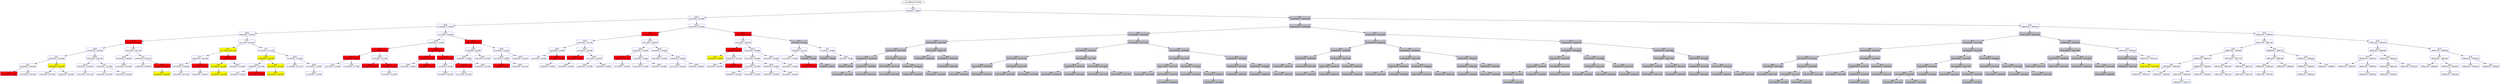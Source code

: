 /* Pid:    112 */
digraph processtree {
graph [rankdir = "TB"];
vad_fffffa803333df48 -> vad_fffffa803333d010
vad_fffffa803333d010 [label = "{ Vadl\n7ffe0000 - 7ffeffff }"shape = "record" color = "blue" style = "filled" fillcolor = "white"];
vad_fffffa803333d010 -> vad_fffffa80336a9cf0
vad_fffffa80336a9cf0 [label = "{ VadS\n02d30000 - 02daffff }"shape = "record" color = "blue" style = "filled" fillcolor = "white"];
vad_fffffa80336a9cf0 -> vad_fffffa80326664c0
vad_fffffa80326664c0 [label = "{ VadS\n013d0000 - 0144ffff }"shape = "record" color = "blue" style = "filled" fillcolor = "white"];
vad_fffffa80326664c0 -> vad_fffffa8032611f30
vad_fffffa8032611f30 [label = "{ VadS\n004c0000 - 005bffff }"shape = "record" color = "blue" style = "filled" fillcolor = "white"];
vad_fffffa8032611f30 -> vad_fffffa803333ca30
vad_fffffa803333ca30 [label = "{ VadS\n002e0000 - 003dffff }"shape = "record" color = "blue" style = "filled" fillcolor = "red"];
vad_fffffa803333ca30 -> vad_fffffa803317d5f0
vad_fffffa803317d5f0 [label = "{ VadS\n00190000 - 0020ffff }"shape = "record" color = "blue" style = "filled" fillcolor = "white"];
vad_fffffa803317d5f0 -> vad_fffffa803333d380
vad_fffffa803333d380 [label = "{ Vad \n00040000 - 00040fff }"shape = "record" color = "blue" style = "filled" fillcolor = "white"];
vad_fffffa803333d380 -> vad_fffffa8033339720
vad_fffffa8033339720 [label = "{ Vad \n00020000 - 00026fff }"shape = "record" color = "blue" style = "filled" fillcolor = "white"];
vad_fffffa8033339720 -> vad_fffffa803333e230
vad_fffffa803333e230 [label = "{ Vad \n00010000 - 0001ffff }"shape = "record" color = "blue" style = "filled" fillcolor = "red"];
vad_fffffa8033339720 -> vad_fffffa803333a0a0
vad_fffffa803333a0a0 [label = "{ Vad \n00030000 - 00033fff }"shape = "record" color = "blue" style = "filled" fillcolor = "white"];
vad_fffffa803333d380 -> vad_fffffa803333d8b0
vad_fffffa803333d8b0 [label = "{ Vad \n00060000 - 000c6fff }"shape = "record" color = "blue" style = "filled" fillcolor = "yellow"];
vad_fffffa803333d8b0 -> vad_fffffa8033318d90
vad_fffffa8033318d90 [label = "{ VadS\n00050000 - 00050fff }"shape = "record" color = "blue" style = "filled" fillcolor = "white"];
vad_fffffa803333d8b0 -> vad_fffffa8033338c60
vad_fffffa8033338c60 [label = "{ Vad \n000d0000 - 0018ffff }"shape = "record" color = "blue" style = "filled" fillcolor = "white"];
vad_fffffa803317d5f0 -> vad_fffffa8033339340
vad_fffffa8033339340 [label = "{ Vadm\n00230000 - 00230fff }"shape = "record" color = "blue" style = "filled" fillcolor = "white"];
vad_fffffa8033339340 -> vad_fffffa8033339480
vad_fffffa8033339480 [label = "{ Vadm\n00220000 - 00220fff }"shape = "record" color = "blue" style = "filled" fillcolor = "white"];
vad_fffffa8033339480 -> vad_fffffa8033339690
vad_fffffa8033339690 [label = "{ Vad \n00210000 - 00211fff }"shape = "record" color = "blue" style = "filled" fillcolor = "white"];
vad_fffffa8033339340 -> vad_fffffa80314dbe60
vad_fffffa80314dbe60 [label = "{ Vad \n00250000 - 00250fff }"shape = "record" color = "blue" style = "filled" fillcolor = "white"];
vad_fffffa80314dbe60 -> vad_fffffa80326b0950
vad_fffffa80326b0950 [label = "{ Vad \n00240000 - 00240fff }"shape = "record" color = "blue" style = "filled" fillcolor = "white"];
vad_fffffa80314dbe60 -> vad_fffffa80333dee30
vad_fffffa80333dee30 [label = "{ Vad \n002d0000 - 002d0fff }"shape = "record" color = "blue" style = "filled" fillcolor = "white"];
vad_fffffa803333ca30 -> vad_fffffa80333f7ec0
vad_fffffa80333f7ec0 [label = "{ Vad \n00470000 - 00471fff }"shape = "record" color = "blue" style = "filled" fillcolor = "white"];
vad_fffffa80333f7ec0 -> vad_fffffa803332d9c0
vad_fffffa803332d9c0 [label = "{ VadS\n003f0000 - 0046ffff }"shape = "record" color = "blue" style = "filled" fillcolor = "white"];
vad_fffffa803332d9c0 -> vad_fffffa8033488920
vad_fffffa8033488920 [label = "{ VadS\n003e0000 - 003e0fff }"shape = "record" color = "blue" style = "filled" fillcolor = "white"];
vad_fffffa80333f7ec0 -> vad_fffffa80334bea00
vad_fffffa80334bea00 [label = "{ Vad \n00490000 - 00491fff }"shape = "record" color = "blue" style = "filled" fillcolor = "white"];
vad_fffffa80334bea00 -> vad_fffffa8033508510
vad_fffffa8033508510 [label = "{ Vad \n00480000 - 00480fff }"shape = "record" color = "blue" style = "filled" fillcolor = "white"];
vad_fffffa80334bea00 -> vad_fffffa80332e4ee0
vad_fffffa80332e4ee0 [label = "{ VadS\n004b0000 - 004bffff }"shape = "record" color = "blue" style = "filled" fillcolor = "red"];
vad_fffffa80332e4ee0 -> vad_fffffa8033507ec0
vad_fffffa8033507ec0 [label = "{ Vad \n004a0000 - 004a6fff }"shape = "record" color = "blue" style = "filled" fillcolor = "yellow"];
vad_fffffa8032611f30 -> vad_fffffa80334e97d0
vad_fffffa80334e97d0 [label = "{ Vad \n00ce0000 - 00ce0fff }"shape = "record" color = "blue" style = "filled" fillcolor = "white"];
vad_fffffa80334e97d0 -> vad_fffffa80334fa1d0
vad_fffffa80334fa1d0 [label = "{ Vad \n00c70000 - 00c73fff }"shape = "record" color = "blue" style = "filled" fillcolor = "yellow"];
vad_fffffa80334fa1d0 -> vad_fffffa8033339600
vad_fffffa8033339600 [label = "{ Vad \n008e0000 - 00bdbfff }"shape = "record" color = "blue" style = "filled" fillcolor = "white"];
vad_fffffa8033339600 -> vad_fffffa8033338cf0
vad_fffffa8033338cf0 [label = "{ Vadm\n00750000 - 008d0fff }"shape = "record" color = "blue" style = "filled" fillcolor = "white"];
vad_fffffa8033338cf0 -> vad_fffffa80333382b0
vad_fffffa80333382b0 [label = "{ Vad \n005c0000 - 00747fff }"shape = "record" color = "blue" style = "filled" fillcolor = "white"];
vad_fffffa8033339600 -> vad_fffffa803381b800
vad_fffffa803381b800 [label = "{ VadS\n00c00000 - 00c0ffff }"shape = "record" color = "blue" style = "filled" fillcolor = "red"];
vad_fffffa803381b800 -> vad_fffffa803350cca0
vad_fffffa803350cca0 [label = "{ VadS\n00be0000 - 00beffff }"shape = "record" color = "blue" style = "filled" fillcolor = "white"];
vad_fffffa80334fa1d0 -> vad_fffffa80326ba5b0
vad_fffffa80326ba5b0 [label = "{ VadS\n00cc0000 - 00ccffff }"shape = "record" color = "blue" style = "filled" fillcolor = "red"];
vad_fffffa80326ba5b0 -> vad_fffffa80335046f0
vad_fffffa80335046f0 [label = "{ Vad \n00c80000 - 00caffff }"shape = "record" color = "blue" style = "filled" fillcolor = "yellow"];
vad_fffffa80335046f0 -> vad_fffffa803350f5f0
vad_fffffa803350f5f0 [label = "{ Vad \n00cb0000 - 00cb3fff }"shape = "record" color = "blue" style = "filled" fillcolor = "yellow"];
vad_fffffa80326ba5b0 -> vad_fffffa8033694a00
vad_fffffa8033694a00 [label = "{ VadS\n00cd0000 - 00cd0fff }"shape = "record" color = "blue" style = "filled" fillcolor = "white"];
vad_fffffa80334e97d0 -> vad_fffffa80339fac00
vad_fffffa80339fac00 [label = "{ Vad \n011b0000 - 011b0fff }"shape = "record" color = "blue" style = "filled" fillcolor = "white"];
vad_fffffa80339fac00 -> vad_fffffa8033508c10
vad_fffffa8033508c10 [label = "{ Vad \n00dd0000 - 00e35fff }"shape = "record" color = "blue" style = "filled" fillcolor = "yellow"];
vad_fffffa8033508c10 -> vad_fffffa80324a89d0
vad_fffffa80324a89d0 [label = "{ VadS\n00d00000 - 00d33fff }"shape = "record" color = "blue" style = "filled" fillcolor = "white"];
vad_fffffa80324a89d0 -> vad_fffffa803253e550
vad_fffffa803253e550 [label = "{ Vad \n00cf0000 - 00cf0fff }"shape = "record" color = "blue" style = "filled" fillcolor = "white"];
vad_fffffa80324a89d0 -> vad_fffffa8031103a20
vad_fffffa8031103a20 [label = "{ VadS\n00d40000 - 00dbffff }"shape = "record" color = "blue" style = "filled" fillcolor = "red"];
vad_fffffa8033508c10 -> vad_fffffa80333561c0
vad_fffffa80333561c0 [label = "{ Vad \n00ee0000 - 011aefff }"shape = "record" color = "blue" style = "filled" fillcolor = "yellow"];
vad_fffffa80333561c0 -> vad_fffffa803347cba0
vad_fffffa803347cba0 [label = "{ Vad \n00e40000 - 00e5bfff }"shape = "record" color = "blue" style = "filled" fillcolor = "yellow"];
vad_fffffa80339fac00 -> vad_fffffa803349b1e0
vad_fffffa803349b1e0 [label = "{ VadS\n011f0000 - 0126ffff }"shape = "record" color = "blue" style = "filled" fillcolor = "white"];
vad_fffffa803349b1e0 -> vad_fffffa80323c5400
vad_fffffa80323c5400 [label = "{ VadS\n011d0000 - 011d7fff }"shape = "record" color = "blue" style = "filled" fillcolor = "white"];
vad_fffffa803349b1e0 -> vad_fffffa80334a2cb0
vad_fffffa80334a2cb0 [label = "{ VadS\n01310000 - 0138ffff }"shape = "record" color = "blue" style = "filled" fillcolor = "white"];
vad_fffffa80334a2cb0 -> vad_fffffa8031630c40
vad_fffffa8031630c40 [label = "{ VadS\n01290000 - 0130ffff }"shape = "record" color = "blue" style = "filled" fillcolor = "white"];
vad_fffffa80326664c0 -> vad_fffffa80332c7340
vad_fffffa80332c7340 [label = "{ VadS\n02310000 - 0238ffff }"shape = "record" color = "blue" style = "filled" fillcolor = "white"];
vad_fffffa80332c7340 -> vad_fffffa80334815e0
vad_fffffa80334815e0 [label = "{ VadS\n01a60000 - 01adffff }"shape = "record" color = "blue" style = "filled" fillcolor = "white"];
vad_fffffa80334815e0 -> vad_fffffa80333b3860
vad_fffffa80333b3860 [label = "{ VadS\n01790000 - 0180ffff }"shape = "record" color = "blue" style = "filled" fillcolor = "red"];
vad_fffffa80333b3860 -> vad_fffffa803338cb50
vad_fffffa803338cb50 [label = "{ VadS\n015b0000 - 0162ffff }"shape = "record" color = "blue" style = "filled" fillcolor = "red"];
vad_fffffa803338cb50 -> vad_fffffa8032678640
vad_fffffa8032678640 [label = "{ VadS\n01470000 - 014effff }"shape = "record" color = "blue" style = "filled" fillcolor = "white"];
vad_fffffa803338cb50 -> vad_fffffa80314422b0
vad_fffffa80314422b0 [label = "{ VadS\n01700000 - 0177ffff }"shape = "record" color = "blue" style = "filled" fillcolor = "white"];
vad_fffffa80333b3860 -> vad_fffffa80333af550
vad_fffffa80333af550 [label = "{ VadS\n018b0000 - 0192ffff }"shape = "record" color = "blue" style = "filled" fillcolor = "white"];
vad_fffffa80333af550 -> vad_fffffa80333b9c90
vad_fffffa80333b9c90 [label = "{ VadS\n01820000 - 0189ffff }"shape = "record" color = "blue" style = "filled" fillcolor = "red"];
vad_fffffa80333af550 -> vad_fffffa803368ebb0
vad_fffffa803368ebb0 [label = "{ VadS\n01960000 - 019dffff }"shape = "record" color = "blue" style = "filled" fillcolor = "red"];
vad_fffffa803368ebb0 -> vad_fffffa80311c3950
vad_fffffa80311c3950 [label = "{ VadS\n019e0000 - 01a5ffff }"shape = "record" color = "blue" style = "filled" fillcolor = "white"];
vad_fffffa80334815e0 -> vad_fffffa80334ab180
vad_fffffa80334ab180 [label = "{ VadS\n01d80000 - 01dfffff }"shape = "record" color = "blue" style = "filled" fillcolor = "red"];
vad_fffffa80334ab180 -> vad_fffffa80334881d0
vad_fffffa80334881d0 [label = "{ VadS\n01c10000 - 01c8ffff }"shape = "record" color = "blue" style = "filled" fillcolor = "red"];
vad_fffffa80334881d0 -> vad_fffffa80334aa180
vad_fffffa80334aa180 [label = "{ VadS\n01b30000 - 01baffff }"shape = "record" color = "blue" style = "filled" fillcolor = "white"];
vad_fffffa80334881d0 -> vad_fffffa8033668210
vad_fffffa8033668210 [label = "{ VadS\n01d00000 - 01d7ffff }"shape = "record" color = "blue" style = "filled" fillcolor = "red"];
vad_fffffa80334ab180 -> vad_fffffa80335931c0
vad_fffffa80335931c0 [label = "{ VadS\n020e0000 - 0215ffff }"shape = "record" color = "blue" style = "filled" fillcolor = "red"];
vad_fffffa80335931c0 -> vad_fffffa8033513740
vad_fffffa8033513740 [label = "{ VadS\n01ed0000 - 01fcffff }"shape = "record" color = "blue" style = "filled" fillcolor = "white"];
vad_fffffa8033513740 -> vad_fffffa80335a48b0
vad_fffffa80335a48b0 [label = "{ VadS\n01fd0000 - 020cffff }"shape = "record" color = "blue" style = "filled" fillcolor = "white"];
vad_fffffa80335931c0 -> vad_fffffa80335336a0
vad_fffffa80335336a0 [label = "{ VadS\n02220000 - 0229ffff }"shape = "record" color = "blue" style = "filled" fillcolor = "red"];
vad_fffffa80335336a0 -> vad_fffffa803161aec0
vad_fffffa803161aec0 [label = "{ VadS\n02170000 - 021effff }"shape = "record" color = "blue" style = "filled" fillcolor = "white"];
vad_fffffa80332c7340 -> vad_fffffa803368d360
vad_fffffa803368d360 [label = "{ VadS\n02800000 - 0287ffff }"shape = "record" color = "blue" style = "filled" fillcolor = "red"];
vad_fffffa803368d360 -> vad_fffffa8033687de0
vad_fffffa8033687de0 [label = "{ VadS\n02580000 - 025fffff }"shape = "record" color = "blue" style = "filled" fillcolor = "white"];
vad_fffffa8033687de0 -> vad_fffffa803258b6b0
vad_fffffa803258b6b0 [label = "{ VadS\n024f0000 - 0256ffff }"shape = "record" color = "blue" style = "filled" fillcolor = "white"];
vad_fffffa803258b6b0 -> vad_fffffa80335b0160
vad_fffffa80335b0160 [label = "{ VadS\n02400000 - 0247ffff }"shape = "record" color = "blue" style = "filled" fillcolor = "white"];
vad_fffffa8033687de0 -> vad_fffffa8033684460
vad_fffffa8033684460 [label = "{ VadS\n026a0000 - 0279ffff }"shape = "record" color = "blue" style = "filled" fillcolor = "white"];
vad_fffffa803368d360 -> vad_fffffa80336337b0
vad_fffffa80336337b0 [label = "{ VadS\n02a40000 - 02abffff }"shape = "record" color = "blue" style = "filled" fillcolor = "white"];
vad_fffffa80336337b0 -> vad_fffffa80336282a0
vad_fffffa80336282a0 [label = "{ VadS\n02910000 - 0298ffff }"shape = "record" color = "blue" style = "filled" fillcolor = "white"];
vad_fffffa80336282a0 -> vad_fffffa803368ab80
vad_fffffa803368ab80 [label = "{ VadS\n028e0000 - 028effff }"shape = "record" color = "blue" style = "filled" fillcolor = "red"];
vad_fffffa80336282a0 -> vad_fffffa803363e250
vad_fffffa803363e250 [label = "{ VadS\n029a0000 - 02a1ffff }"shape = "record" color = "blue" style = "filled" fillcolor = "white"];
vad_fffffa80336337b0 -> vad_fffffa803376bbe0
vad_fffffa803376bbe0 [label = "{ VadS\n02ae0000 - 02b5ffff }"shape = "record" color = "blue" style = "filled" fillcolor = "white"];
vad_fffffa80336a9cf0 -> vad_fffffa8032ba3bd0
vad_fffffa8032ba3bd0 [label = "{ VadS\n05e60000 - 05edffff }"shape = "record" color = "blue" style = "filled" fillcolor = "white"];
vad_fffffa8032ba3bd0 -> vad_fffffa8032447170
vad_fffffa8032447170 [label = "{ VadS\n03730000 - 037affff }"shape = "record" color = "blue" style = "filled" fillcolor = "red"];
vad_fffffa8032447170 -> vad_fffffa80335101a0
vad_fffffa80335101a0 [label = "{ VadS\n030d0000 - 031cffff }"shape = "record" color = "blue" style = "filled" fillcolor = "white"];
vad_fffffa80335101a0 -> vad_fffffa8033558220
vad_fffffa8033558220 [label = "{ VadS\n02ee0000 - 02f5ffff }"shape = "record" color = "blue" style = "filled" fillcolor = "white"];
vad_fffffa8033558220 -> vad_fffffa80336ab520
vad_fffffa80336ab520 [label = "{ Vad \n02dc0000 - 02ebffff }"shape = "record" color = "blue" style = "filled" fillcolor = "white"];
vad_fffffa8033558220 -> vad_fffffa803368b790
vad_fffffa803368b790 [label = "{ VadS\n02f70000 - 02feffff }"shape = "record" color = "blue" style = "filled" fillcolor = "red"];
vad_fffffa803368b790 -> vad_fffffa8031341cf0
vad_fffffa8031341cf0 [label = "{ VadS\n02ff0000 - 0306ffff }"shape = "record" color = "blue" style = "filled" fillcolor = "white"];
vad_fffffa80335101a0 -> vad_fffffa80336a90d0
vad_fffffa80336a90d0 [label = "{ VadS\n03340000 - 033bffff }"shape = "record" color = "blue" style = "filled" fillcolor = "white"];
vad_fffffa80336a90d0 -> vad_fffffa803360f1c0
vad_fffffa803360f1c0 [label = "{ VadS\n031d0000 - 0324ffff }"shape = "record" color = "blue" style = "filled" fillcolor = "red"];
vad_fffffa803360f1c0 -> vad_fffffa80336acec0
vad_fffffa80336acec0 [label = "{ VadS\n03290000 - 0330ffff }"shape = "record" color = "blue" style = "filled" fillcolor = "white"];
vad_fffffa80336a90d0 -> vad_fffffa8033767920
vad_fffffa8033767920 [label = "{ VadS\n03510000 - 0360ffff }"shape = "record" color = "blue" style = "filled" fillcolor = "white"];
vad_fffffa8033767920 -> vad_fffffa80335d6f00
vad_fffffa80335d6f00 [label = "{ VadS\n03400000 - 0347ffff }"shape = "record" color = "blue" style = "filled" fillcolor = "white"];
vad_fffffa8033767920 -> vad_fffffa803356a2a0
vad_fffffa803356a2a0 [label = "{ VadS\n03680000 - 036fffff }"shape = "record" color = "blue" style = "filled" fillcolor = "white"];
vad_fffffa8032447170 -> vad_fffffa8032eff230
vad_fffffa8032eff230 [label = "{ VadS\n04070000 - 0486ffff }"shape = "record" color = "blue" style = "filled" fillcolor = "white"];
vad_fffffa8032eff230 -> vad_fffffa8032714260
vad_fffffa8032714260 [label = "{ VadS\n03930000 - 03b2ffff }"shape = "record" color = "blue" style = "filled" fillcolor = "white"];
vad_fffffa8032714260 -> vad_fffffa80336bebc0
vad_fffffa80336bebc0 [label = "{ VadS\n038b0000 - 0392ffff }"shape = "record" color = "blue" style = "filled" fillcolor = "red"];
vad_fffffa80336bebc0 -> vad_fffffa80334ad270
vad_fffffa80334ad270 [label = "{ VadS\n037b0000 - 0382ffff }"shape = "record" color = "blue" style = "filled" fillcolor = "white"];
vad_fffffa8032714260 -> vad_fffffa8033777ec0
vad_fffffa8033777ec0 [label = "{ VadS\n03f30000 - 03faffff }"shape = "record" color = "blue" style = "filled" fillcolor = "white"];
vad_fffffa8033777ec0 -> vad_fffffa8033687370
vad_fffffa8033687370 [label = "{ VadS\n03b30000 - 03f2ffff }"shape = "record" color = "blue" style = "filled" fillcolor = "white"];
vad_fffffa8033777ec0 -> vad_fffffa80333b1110
vad_fffffa80333b1110 [label = "{ VadS\n03fb0000 - 0402ffff }"shape = "record" color = "blue" style = "filled" fillcolor = "white"];
vad_fffffa8032eff230 -> vad_fffffa80332124a0
vad_fffffa80332124a0 [label = "{ VadS\n04ad0000 - 04b4ffff }"shape = "record" color = "blue" style = "filled" fillcolor = "white"];
vad_fffffa80332124a0 -> vad_fffffa803183f3c0
vad_fffffa803183f3c0 [label = "{ VadS\n049c0000 - 04a3ffff }"shape = "record" color = "blue" style = "filled" fillcolor = "white"];
vad_fffffa80332124a0 -> vad_fffffa80335d8d30
vad_fffffa80335d8d30 [label = "{ VadS\n04bf0000 - 04deffff }"shape = "record" color = "blue" style = "filled" fillcolor = "white"];
vad_fffffa80335d8d30 -> vad_fffffa80311a8520
vad_fffffa80311a8520 [label = "{ VadS\n04b70000 - 04beffff }"shape = "record" color = "blue" style = "filled" fillcolor = "white"];
vad_fffffa80335d8d30 -> vad_fffffa8033788ec0
vad_fffffa8033788ec0 [label = "{ VadS\n04df0000 - 05dbffff }"shape = "record" color = "blue" style = "filled" fillcolor = "white"];
vad_fffffa8032ba3bd0 -> vad_fffffa80335299d0
vad_fffffa80335299d0 [label = "{ VadS\n07250000 - 072cffff }"shape = "record" color = "blue" style = "filled" fillcolor = "red"];
vad_fffffa80335299d0 -> vad_fffffa80335410c0
vad_fffffa80335410c0 [label = "{ Vad \n061e0000 - 065d4fff }"shape = "record" color = "blue" style = "filled" fillcolor = "white"];
vad_fffffa80335410c0 -> vad_fffffa80337e9170
vad_fffffa80337e9170 [label = "{ VadS\n05fb0000 - 05fbffff }"shape = "record" color = "blue" style = "filled" fillcolor = "red"];
vad_fffffa80337e9170 -> vad_fffffa8031144590
vad_fffffa8031144590 [label = "{ Vad \n05ee0000 - 05f9ffff }"shape = "record" color = "blue" style = "filled" fillcolor = "yellow"];
vad_fffffa80337e9170 -> vad_fffffa80336173c0
vad_fffffa80336173c0 [label = "{ VadS\n060b0000 - 0612ffff }"shape = "record" color = "blue" style = "filled" fillcolor = "white"];
vad_fffffa80336173c0 -> vad_fffffa80335a1890
vad_fffffa80335a1890 [label = "{ VadS\n06030000 - 060affff }"shape = "record" color = "blue" style = "filled" fillcolor = "white"];
vad_fffffa80336173c0 -> vad_fffffa803363a3e0
vad_fffffa803363a3e0 [label = "{ VadS\n06160000 - 061dffff }"shape = "record" color = "blue" style = "filled" fillcolor = "red"];
vad_fffffa80335410c0 -> vad_fffffa80331d9820
vad_fffffa80331d9820 [label = "{ VadS\n06ac0000 - 06bbffff }"shape = "record" color = "blue" style = "filled" fillcolor = "white"];
vad_fffffa80331d9820 -> vad_fffffa80323ed910
vad_fffffa80323ed910 [label = "{ VadS\n067c0000 - 0683ffff }"shape = "record" color = "blue" style = "filled" fillcolor = "white"];
vad_fffffa80323ed910 -> vad_fffffa803266b0b0
vad_fffffa803266b0b0 [label = "{ VadS\n066c0000 - 0673ffff }"shape = "record" color = "blue" style = "filled" fillcolor = "white"];
vad_fffffa803266b0b0 -> vad_fffffa803114fa10
vad_fffffa803114fa10 [label = "{ VadS\n06600000 - 0667ffff }"shape = "record" color = "blue" style = "filled" fillcolor = "white"];
vad_fffffa803266b0b0 -> vad_fffffa80328f8890
vad_fffffa80328f8890 [label = "{ VadS\n06740000 - 067bffff }"shape = "record" color = "blue" style = "filled" fillcolor = "white"];
vad_fffffa80323ed910 -> vad_fffffa8031e55c60
vad_fffffa8031e55c60 [label = "{ VadS\n06940000 - 06a3ffff }"shape = "record" color = "blue" style = "filled" fillcolor = "white"];
vad_fffffa8031e55c60 -> vad_fffffa8032779b10
vad_fffffa8032779b10 [label = "{ VadS\n06840000 - 0693ffff }"shape = "record" color = "blue" style = "filled" fillcolor = "white"];
vad_fffffa8031e55c60 -> vad_fffffa80337bf680
vad_fffffa80337bf680 [label = "{ VadS\n06a40000 - 06abffff }"shape = "record" color = "blue" style = "filled" fillcolor = "white"];
vad_fffffa80331d9820 -> vad_fffffa80333b46e0
vad_fffffa80333b46e0 [label = "{ VadS\n06e30000 - 06eaffff }"shape = "record" color = "blue" style = "filled" fillcolor = "white"];
vad_fffffa80333b46e0 -> vad_fffffa80325b2110
vad_fffffa80325b2110 [label = "{ VadS\n06eb0000 - 070affff }"shape = "record" color = "blue" style = "filled" fillcolor = "white"];
vad_fffffa80335299d0 -> vad_fffffa803333d1f0
vad_fffffa803333d1f0 [label = "{ Vad \n76f10000 - 770aefff }"shape = "record" color = "blue" style = "filled" fillcolor = "gray"];
vad_fffffa803333d1f0 -> vad_fffffa8031011670
vad_fffffa8031011670 [label = "{ VadS\n09fd0000 - 0a3cffff }"shape = "record" color = "blue" style = "filled" fillcolor = "white"];
vad_fffffa8031011670 -> vad_fffffa80332b8890
vad_fffffa80332b8890 [label = "{ VadS\n07410000 - 0748ffff }"shape = "record" color = "blue" style = "filled" fillcolor = "white"];
vad_fffffa8031011670 -> vad_fffffa80333393e0
vad_fffffa80333393e0 [label = "{ Vadm\n76cf0000 - 76de9fff }"shape = "record" color = "blue" style = "filled" fillcolor = "gray"];
vad_fffffa80333393e0 -> vad_fffffa803113d0f0
vad_fffffa803113d0f0 [label = "{ VadS\n0a540000 - 0a5bffff }"shape = "record" color = "blue" style = "filled" fillcolor = "red"];
vad_fffffa80333393e0 -> vad_fffffa803333a340
vad_fffffa803333a340 [label = "{ Vad \n76df0000 - 76f0efff }"shape = "record" color = "blue" style = "filled" fillcolor = "gray"];
vad_fffffa803333d1f0 -> vad_fffffa803333d940
vad_fffffa803333d940 [label = "{ Vad \n7efe0000 - 7f0dffff }"shape = "record" color = "blue" style = "filled" fillcolor = "white"];
vad_fffffa803333d940 -> vad_fffffa80311432f0
vad_fffffa80311432f0 [label = "{ Vad \n770b0000 - 770b6fff }"shape = "record" color = "blue" style = "filled" fillcolor = "gray"];
vad_fffffa803333d940 -> vad_fffffa80332b6280
vad_fffffa80332b6280 [label = "{ VadS\n7f0e0000 - 7ffdffff }"shape = "record" color = "blue" style = "filled" fillcolor = "white"];
vad_fffffa803333d010 -> vad_fffffa803339f870
vad_fffffa803339f870 [label = "{ Vad \n7fefc080000 - 7fefc097fff }"shape = "record" color = "blue" style = "filled" fillcolor = "gray"];
vad_fffffa803339f870 -> vad_fffffa8033435200
vad_fffffa8033435200 [label = "{ Vad \n7fef9340000 - 7fef93b6fff }"shape = "record" color = "blue" style = "filled" fillcolor = "gray"];
vad_fffffa8033435200 -> vad_fffffa803363a5f0
vad_fffffa803363a5f0 [label = "{ Vad \n7fef6a50000 - 7fef6b0bfff }"shape = "record" color = "blue" style = "filled" fillcolor = "gray"];
vad_fffffa803363a5f0 -> vad_fffffa8033636400
vad_fffffa8033636400 [label = "{ Vad \n7fef6920000 - 7fef6935fff }"shape = "record" color = "blue" style = "filled" fillcolor = "gray"];
vad_fffffa8033636400 -> vad_fffffa80335375f0
vad_fffffa80335375f0 [label = "{ Vad \n7fef46c0000 - 7fef4704fff }"shape = "record" color = "blue" style = "filled" fillcolor = "gray"];
vad_fffffa80335375f0 -> vad_fffffa803258d6f0
vad_fffffa803258d6f0 [label = "{ Vad \n7feedb40000 - 7feedb4efff }"shape = "record" color = "blue" style = "filled" fillcolor = "gray"];
vad_fffffa803258d6f0 -> vad_fffffa803333d280
vad_fffffa803333d280 [label = "{ Vad \nff490000 - ff49afff }"shape = "record" color = "blue" style = "filled" fillcolor = "gray"];
vad_fffffa803258d6f0 -> vad_fffffa8031100350
vad_fffffa8031100350 [label = "{ Vad \n7fef3d00000 - 7fef3f8bfff }"shape = "record" color = "blue" style = "filled" fillcolor = "gray"];
vad_fffffa8031100350 -> vad_fffffa803384a160
vad_fffffa803384a160 [label = "{ Vad \n7feedda0000 - 7feede0afff }"shape = "record" color = "blue" style = "filled" fillcolor = "gray"];
vad_fffffa8031100350 -> vad_fffffa8032725f80
vad_fffffa8032725f80 [label = "{ Vad \n7fef4310000 - 7fef431efff }"shape = "record" color = "blue" style = "filled" fillcolor = "gray"];
vad_fffffa80335375f0 -> vad_fffffa80333dea10
vad_fffffa80333dea10 [label = "{ Vad \n7fef4740000 - 7fef4811fff }"shape = "record" color = "blue" style = "filled" fillcolor = "gray"];
vad_fffffa80333dea10 -> vad_fffffa80339fd650
vad_fffffa80339fd650 [label = "{ Vad \n7fef4710000 - 7fef4721fff }"shape = "record" color = "blue" style = "filled" fillcolor = "gray"];
vad_fffffa80339fd650 -> vad_fffffa8032d477b0
vad_fffffa8032d477b0 [label = "{ Vad \n7fef4730000 - 7fef4739fff }"shape = "record" color = "blue" style = "filled" fillcolor = "gray"];
vad_fffffa80333dea10 -> vad_fffffa8031143a50
vad_fffffa8031143a50 [label = "{ Vad \n7fef4840000 - 7fef4ab9fff }"shape = "record" color = "blue" style = "filled" fillcolor = "gray"];
vad_fffffa8031143a50 -> vad_fffffa8033464620
vad_fffffa8033464620 [label = "{ Vad \n7fef4820000 - 7fef4835fff }"shape = "record" color = "blue" style = "filled" fillcolor = "gray"];
vad_fffffa8031143a50 -> vad_fffffa8031874f80
vad_fffffa8031874f80 [label = "{ Vad \n7fef4e60000 - 7fef4f4dfff }"shape = "record" color = "blue" style = "filled" fillcolor = "gray"];
vad_fffffa8033636400 -> vad_fffffa8033587f80
vad_fffffa8033587f80 [label = "{ Vad \n7fef6970000 - 7fef69a7fff }"shape = "record" color = "blue" style = "filled" fillcolor = "gray"];
vad_fffffa8033587f80 -> vad_fffffa80334ecbc0
vad_fffffa80334ecbc0 [label = "{ Vad \n7fef6940000 - 7fef6963fff }"shape = "record" color = "blue" style = "filled" fillcolor = "gray"];
vad_fffffa8033587f80 -> vad_fffffa8033795b10
vad_fffffa8033795b10 [label = "{ Vad \n7fef69b0000 - 7fef69c6fff }"shape = "record" color = "blue" style = "filled" fillcolor = "gray"];
vad_fffffa8033795b10 -> vad_fffffa8033633800
vad_fffffa8033633800 [label = "{ Vad \n7fef69d0000 - 7fef6a4dfff }"shape = "record" color = "blue" style = "filled" fillcolor = "gray"];
vad_fffffa803363a5f0 -> vad_fffffa80336bd620
vad_fffffa80336bd620 [label = "{ Vad \n7fef7780000 - 7fef77bcfff }"shape = "record" color = "blue" style = "filled" fillcolor = "gray"];
vad_fffffa80336bd620 -> vad_fffffa80336873c0
vad_fffffa80336873c0 [label = "{ Vad \n7fef7490000 - 7fef75befff }"shape = "record" color = "blue" style = "filled" fillcolor = "gray"];
vad_fffffa80336873c0 -> vad_fffffa803100d830
vad_fffffa803100d830 [label = "{ Vad \n7fef7350000 - 7fef73c2fff }"shape = "record" color = "blue" style = "filled" fillcolor = "gray"];
vad_fffffa803100d830 -> vad_fffffa803374f120
vad_fffffa803374f120 [label = "{ Vad \n7fef7330000 - 7fef733bfff }"shape = "record" color = "blue" style = "filled" fillcolor = "gray"];
vad_fffffa803374f120 -> vad_fffffa80311439c0
vad_fffffa80311439c0 [label = "{ Vad \n7fef6c20000 - 7fef6c90fff }"shape = "record" color = "blue" style = "filled" fillcolor = "gray"];
vad_fffffa803374f120 -> vad_fffffa80310391c0
vad_fffffa80310391c0 [label = "{ Vad \n7fef7340000 - 7fef7347fff }"shape = "record" color = "blue" style = "filled" fillcolor = "gray"];
vad_fffffa803100d830 -> vad_fffffa8032466270
vad_fffffa8032466270 [label = "{ Vad \n7fef7400000 - 7fef7413fff }"shape = "record" color = "blue" style = "filled" fillcolor = "gray"];
vad_fffffa8032466270 -> vad_fffffa80310167d0
vad_fffffa80310167d0 [label = "{ Vad \n7fef73d0000 - 7fef73f5fff }"shape = "record" color = "blue" style = "filled" fillcolor = "gray"];
vad_fffffa8032466270 -> vad_fffffa803361e610
vad_fffffa803361e610 [label = "{ Vad \n7fef7420000 - 7fef748efff }"shape = "record" color = "blue" style = "filled" fillcolor = "gray"];
vad_fffffa80336873c0 -> vad_fffffa8030f04540
vad_fffffa8030f04540 [label = "{ Vad \n7fef76d0000 - 7fef771ffff }"shape = "record" color = "blue" style = "filled" fillcolor = "gray"];
vad_fffffa8030f04540 -> vad_fffffa8031f386f0
vad_fffffa8031f386f0 [label = "{ Vad \n7fef7640000 - 7fef765cfff }"shape = "record" color = "blue" style = "filled" fillcolor = "gray"];
vad_fffffa8031f386f0 -> vad_fffffa8031003af0
vad_fffffa8031003af0 [label = "{ Vad \n7fef75c0000 - 7fef7633fff }"shape = "record" color = "blue" style = "filled" fillcolor = "gray"];
vad_fffffa8031f386f0 -> vad_fffffa80310047e0
vad_fffffa80310047e0 [label = "{ Vad \n7fef76b0000 - 7fef76c8fff }"shape = "record" color = "blue" style = "filled" fillcolor = "gray"];
vad_fffffa8030f04540 -> vad_fffffa80336aa680
vad_fffffa80336aa680 [label = "{ Vad \n7fef7730000 - 7fef7749fff }"shape = "record" color = "blue" style = "filled" fillcolor = "gray"];
vad_fffffa80336aa680 -> vad_fffffa80336beab0
vad_fffffa80336beab0 [label = "{ Vad \n7fef7720000 - 7fef7727fff }"shape = "record" color = "blue" style = "filled" fillcolor = "gray"];
vad_fffffa80336aa680 -> vad_fffffa80336abba0
vad_fffffa80336abba0 [label = "{ Vad \n7fef7750000 - 7fef7774fff }"shape = "record" color = "blue" style = "filled" fillcolor = "gray"];
vad_fffffa80336bd620 -> vad_fffffa803366ef80
vad_fffffa803366ef80 [label = "{ Vad \n7fef8050000 - 7fef808ffff }"shape = "record" color = "blue" style = "filled" fillcolor = "gray"];
vad_fffffa803366ef80 -> vad_fffffa8033688590
vad_fffffa8033688590 [label = "{ Vad \n7fef7d90000 - 7fef7e21fff }"shape = "record" color = "blue" style = "filled" fillcolor = "gray"];
vad_fffffa8033688590 -> vad_fffffa803366d010
vad_fffffa803366d010 [label = "{ Vad \n7fef7c10000 - 7fef7c51fff }"shape = "record" color = "blue" style = "filled" fillcolor = "gray"];
vad_fffffa803366d010 -> vad_fffffa8033632ce0
vad_fffffa8033632ce0 [label = "{ Vad \n7fef7bc0000 - 7fef7c06fff }"shape = "record" color = "blue" style = "filled" fillcolor = "gray"];
vad_fffffa803366d010 -> vad_fffffa803108e120
vad_fffffa803108e120 [label = "{ Vad \n7fef7d10000 - 7fef7d27fff }"shape = "record" color = "blue" style = "filled" fillcolor = "gray"];
vad_fffffa803108e120 -> vad_fffffa8032554ab0
vad_fffffa8032554ab0 [label = "{ Vad \n7fef7d80000 - 7fef7d8efff }"shape = "record" color = "blue" style = "filled" fillcolor = "gray"];
vad_fffffa8033688590 -> vad_fffffa80310075b0
vad_fffffa80310075b0 [label = "{ Vad \n7fef7e60000 - 7fef7f41fff }"shape = "record" color = "blue" style = "filled" fillcolor = "gray"];
vad_fffffa80310075b0 -> vad_fffffa8033616cd0
vad_fffffa8033616cd0 [label = "{ Vad \n7fef7e30000 - 7fef7e56fff }"shape = "record" color = "blue" style = "filled" fillcolor = "gray"];
vad_fffffa80310075b0 -> vad_fffffa803366a0d0
vad_fffffa803366a0d0 [label = "{ Vad \n7fef7fc0000 - 7fef8045fff }"shape = "record" color = "blue" style = "filled" fillcolor = "gray"];
vad_fffffa803366a0d0 -> vad_fffffa803368c7c0
vad_fffffa803368c7c0 [label = "{ Vad \n7fef7f90000 - 7fef7fb6fff }"shape = "record" color = "blue" style = "filled" fillcolor = "gray"];
vad_fffffa803366ef80 -> vad_fffffa80335a0400
vad_fffffa80335a0400 [label = "{ Vad \n7fef8c60000 - 7fef8d34fff }"shape = "record" color = "blue" style = "filled" fillcolor = "gray"];
vad_fffffa80335a0400 -> vad_fffffa80327609d0
vad_fffffa80327609d0 [label = "{ Vad \n7fef8bf0000 - 7fef8c54fff }"shape = "record" color = "blue" style = "filled" fillcolor = "gray"];
vad_fffffa80327609d0 -> vad_fffffa8030f3b760
vad_fffffa8030f3b760 [label = "{ Vad \n7fef8920000 - 7fef8930fff }"shape = "record" color = "blue" style = "filled" fillcolor = "gray"];
vad_fffffa80335a0400 -> vad_fffffa80336a5850
vad_fffffa80336a5850 [label = "{ Vad \n7fef8f50000 - 7fef8f66fff }"shape = "record" color = "blue" style = "filled" fillcolor = "gray"];
vad_fffffa80336a5850 -> vad_fffffa8033346240
vad_fffffa8033346240 [label = "{ Vad \n7fef8d40000 - 7fef8db0fff }"shape = "record" color = "blue" style = "filled" fillcolor = "gray"];
vad_fffffa80336a5850 -> vad_fffffa80336c2e30
vad_fffffa80336c2e30 [label = "{ Vad \n7fef8f70000 - 7fef911ffff }"shape = "record" color = "blue" style = "filled" fillcolor = "gray"];
vad_fffffa8033435200 -> vad_fffffa803368eb00
vad_fffffa803368eb00 [label = "{ Vad \n7fefa2a0000 - 7fefa2b0fff }"shape = "record" color = "blue" style = "filled" fillcolor = "gray"];
vad_fffffa803368eb00 -> vad_fffffa80323b3400
vad_fffffa80323b3400 [label = "{ Vad \n7fef9640000 - 7fef9692fff }"shape = "record" color = "blue" style = "filled" fillcolor = "gray"];
vad_fffffa80323b3400 -> vad_fffffa803349bb40
vad_fffffa803349bb40 [label = "{ Vad \n7fef93f0000 - 7fef945ffff }"shape = "record" color = "blue" style = "filled" fillcolor = "gray"];
vad_fffffa803349bb40 -> vad_fffffa803349f230
vad_fffffa803349f230 [label = "{ Vad \n7fef93d0000 - 7fef93d8fff }"shape = "record" color = "blue" style = "filled" fillcolor = "gray"];
vad_fffffa803349f230 -> vad_fffffa80334a08a0
vad_fffffa80334a08a0 [label = "{ Vad \n7fef93c0000 - 7fef93cefff }"shape = "record" color = "blue" style = "filled" fillcolor = "gray"];
vad_fffffa803349f230 -> vad_fffffa803325ad00
vad_fffffa803325ad00 [label = "{ Vad \n7fef93e0000 - 7fef93e9fff }"shape = "record" color = "blue" style = "filled" fillcolor = "gray"];
vad_fffffa803349bb40 -> vad_fffffa8031143930
vad_fffffa8031143930 [label = "{ Vad \n7fef95b0000 - 7fef95cafff }"shape = "record" color = "blue" style = "filled" fillcolor = "gray"];
vad_fffffa8031143930 -> vad_fffffa803349bd60
vad_fffffa803349bd60 [label = "{ Vad \n7fef9470000 - 7fef9581fff }"shape = "record" color = "blue" style = "filled" fillcolor = "gray"];
vad_fffffa803349bd60 -> vad_fffffa8033488220
vad_fffffa8033488220 [label = "{ Vad \n7fef9460000 - 7fef9469fff }"shape = "record" color = "blue" style = "filled" fillcolor = "gray"];
vad_fffffa803349bd60 -> vad_fffffa80311434b0
vad_fffffa80311434b0 [label = "{ Vad \n7fef95a0000 - 7fef95aefff }"shape = "record" color = "blue" style = "filled" fillcolor = "gray"];
vad_fffffa8031143930 -> vad_fffffa80335aa010
vad_fffffa80335aa010 [label = "{ Vad \n7fef95f0000 - 7fef9607fff }"shape = "record" color = "blue" style = "filled" fillcolor = "gray"];
vad_fffffa80335aa010 -> vad_fffffa80335b4b60
vad_fffffa80335b4b60 [label = "{ Vad \n7fef9610000 - 7fef9620fff }"shape = "record" color = "blue" style = "filled" fillcolor = "gray"];
vad_fffffa80323b3400 -> vad_fffffa80326b09f0
vad_fffffa80326b09f0 [label = "{ Vad \n7fef9dd0000 - 7fef9ddbfff }"shape = "record" color = "blue" style = "filled" fillcolor = "gray"];
vad_fffffa80326b09f0 -> vad_fffffa80333d4be0
vad_fffffa80333d4be0 [label = "{ Vad \n7fef9a00000 - 7fef9a13fff }"shape = "record" color = "blue" style = "filled" fillcolor = "gray"];
vad_fffffa80333d4be0 -> vad_fffffa80323f99c0
vad_fffffa80323f99c0 [label = "{ Vad \n7fef9790000 - 7fef97b6fff }"shape = "record" color = "blue" style = "filled" fillcolor = "gray"];
vad_fffffa80323f99c0 -> vad_fffffa80335477d0
vad_fffffa80335477d0 [label = "{ Vad \n7fef9780000 - 7fef978afff }"shape = "record" color = "blue" style = "filled" fillcolor = "gray"];
vad_fffffa80323f99c0 -> vad_fffffa80337e2a40
vad_fffffa80337e2a40 [label = "{ Vad \n7fef99a0000 - 7fef99fdfff }"shape = "record" color = "blue" style = "filled" fillcolor = "gray"];
vad_fffffa80333d4be0 -> vad_fffffa8031818860
vad_fffffa8031818860 [label = "{ Vad \n7fef9d00000 - 7fef9d66fff }"shape = "record" color = "blue" style = "filled" fillcolor = "gray"];
vad_fffffa8031818860 -> vad_fffffa8031648570
vad_fffffa8031648570 [label = "{ Vad \n7fef9a70000 - 7fef9a78fff }"shape = "record" color = "blue" style = "filled" fillcolor = "gray"];
vad_fffffa8031818860 -> vad_fffffa803339fcd0
vad_fffffa803339fcd0 [label = "{ Vad \n7fef9dc0000 - 7fef9dcafff }"shape = "record" color = "blue" style = "filled" fillcolor = "gray"];
vad_fffffa80326b09f0 -> vad_fffffa803266eaf0
vad_fffffa803266eaf0 [label = "{ Vad \n7fef9ee0000 - 7fef9ef8fff }"shape = "record" color = "blue" style = "filled" fillcolor = "gray"];
vad_fffffa803266eaf0 -> vad_fffffa80333a3980
vad_fffffa80333a3980 [label = "{ Vad \n7fef9df0000 - 7fef9e04fff }"shape = "record" color = "blue" style = "filled" fillcolor = "gray"];
vad_fffffa80333a3980 -> vad_fffffa80333add20
vad_fffffa80333add20 [label = "{ Vad \n7fef9de0000 - 7fef9deffff }"shape = "record" color = "blue" style = "filled" fillcolor = "gray"];
vad_fffffa80333a3980 -> vad_fffffa8032466a80
vad_fffffa8032466a80 [label = "{ Vad \n7fef9e10000 - 7fef9ed5fff }"shape = "record" color = "blue" style = "filled" fillcolor = "gray"];
vad_fffffa803266eaf0 -> vad_fffffa803336c1d0
vad_fffffa803336c1d0 [label = "{ Vad \n7fef9fb0000 - 7fef9fe6fff }"shape = "record" color = "blue" style = "filled" fillcolor = "gray"];
vad_fffffa803368eb00 -> vad_fffffa80333a3c20
vad_fffffa80333a3c20 [label = "{ Vad \n7fefb6c0000 - 7fefb6dafff }"shape = "record" color = "blue" style = "filled" fillcolor = "gray"];
vad_fffffa80333a3c20 -> vad_fffffa8032653560
vad_fffffa8032653560 [label = "{ Vad \n7fefad00000 - 7fefad55fff }"shape = "record" color = "blue" style = "filled" fillcolor = "gray"];
vad_fffffa8032653560 -> vad_fffffa803339d190
vad_fffffa803339d190 [label = "{ Vad \n7fefa4a0000 - 7fefa4b5fff }"shape = "record" color = "blue" style = "filled" fillcolor = "gray"];
vad_fffffa803339d190 -> vad_fffffa80336aa830
vad_fffffa80336aa830 [label = "{ Vad \n7fefa3f0000 - 7fefa403fff }"shape = "record" color = "blue" style = "filled" fillcolor = "gray"];
vad_fffffa80336aa830 -> vad_fffffa8032cb2980
vad_fffffa8032cb2980 [label = "{ Vad \n7fefa2e0000 - 7fefa341fff }"shape = "record" color = "blue" style = "filled" fillcolor = "gray"];
vad_fffffa8032cb2980 -> vad_fffffa8032753370
vad_fffffa8032753370 [label = "{ Vad \n7fefa2c0000 - 7fefa2dbfff }"shape = "record" color = "blue" style = "filled" fillcolor = "gray"];
vad_fffffa80336aa830 -> vad_fffffa8031e5f7f0
vad_fffffa8031e5f7f0 [label = "{ Vad \n7fefa490000 - 7fefa498fff }"shape = "record" color = "blue" style = "filled" fillcolor = "gray"];
vad_fffffa803339d190 -> vad_fffffa8033485b90
vad_fffffa8033485b90 [label = "{ Vad \n7fefa890000 - 7fefa8c4fff }"shape = "record" color = "blue" style = "filled" fillcolor = "gray"];
vad_fffffa8033485b90 -> vad_fffffa80334ae9a0
vad_fffffa80334ae9a0 [label = "{ Vad \n7fefa500000 - 7fefa510fff }"shape = "record" color = "blue" style = "filled" fillcolor = "gray"];
vad_fffffa8032653560 -> vad_fffffa80334a7c50
vad_fffffa80334a7c50 [label = "{ Vad \n7fefb290000 - 7fefb296fff }"shape = "record" color = "blue" style = "filled" fillcolor = "gray"];
vad_fffffa80334a7c50 -> vad_fffffa80333d2bb0
vad_fffffa80333d2bb0 [label = "{ Vad \n7fefae90000 - 7fefaeacfff }"shape = "record" color = "blue" style = "filled" fillcolor = "gray"];
vad_fffffa80333d2bb0 -> vad_fffffa803350be00
vad_fffffa803350be00 [label = "{ Vad \n7fefad60000 - 7fefae8bfff }"shape = "record" color = "blue" style = "filled" fillcolor = "gray"];
vad_fffffa80333d2bb0 -> vad_fffffa803368d2d0
vad_fffffa803368d2d0 [label = "{ Vad \n7fefb1d0000 - 7fefb28afff }"shape = "record" color = "blue" style = "filled" fillcolor = "gray"];
vad_fffffa80334a7c50 -> vad_fffffa80334aa920
vad_fffffa80334aa920 [label = "{ Vad \n7fefb350000 - 7fefb37cfff }"shape = "record" color = "blue" style = "filled" fillcolor = "gray"];
vad_fffffa80334aa920 -> vad_fffffa8033495310
vad_fffffa8033495310 [label = "{ Vad \n7fefb680000 - 7fefb68cfff }"shape = "record" color = "blue" style = "filled" fillcolor = "gray"];
vad_fffffa80333a3c20 -> vad_fffffa803347ecf0
vad_fffffa803347ecf0 [label = "{ Vad \n7fefbc60000 - 7fefbc98fff }"shape = "record" color = "blue" style = "filled" fillcolor = "gray"];
vad_fffffa803347ecf0 -> vad_fffffa803349c6a0
vad_fffffa803349c6a0 [label = "{ Vad \n7fefb790000 - 7fefb79bfff }"shape = "record" color = "blue" style = "filled" fillcolor = "gray"];
vad_fffffa803349c6a0 -> vad_fffffa80336a8160
vad_fffffa80336a8160 [label = "{ Vad \n7fefb6e0000 - 7fefb6f1fff }"shape = "record" color = "blue" style = "filled" fillcolor = "gray"];
vad_fffffa80336a8160 -> vad_fffffa803365caa0
vad_fffffa803365caa0 [label = "{ Vad \n7fefb700000 - 7fefb71efff }"shape = "record" color = "blue" style = "filled" fillcolor = "gray"];
vad_fffffa803349c6a0 -> vad_fffffa8033393720
vad_fffffa8033393720 [label = "{ Vad \n7fefbc50000 - 7fefbc5bfff }"shape = "record" color = "blue" style = "filled" fillcolor = "gray"];
vad_fffffa8033393720 -> vad_fffffa8033558100
vad_fffffa8033558100 [label = "{ Vad \n7fefb900000 - 7fefb914fff }"shape = "record" color = "blue" style = "filled" fillcolor = "gray"];
vad_fffffa803347ecf0 -> vad_fffffa8032646930
vad_fffffa8032646930 [label = "{ Vad \n7fefbe70000 - 7fefbe9ffff }"shape = "record" color = "blue" style = "filled" fillcolor = "gray"];
vad_fffffa8032646930 -> vad_fffffa803336fb80
vad_fffffa803336fb80 [label = "{ Vad \n7fefbd80000 - 7fefbdc6fff }"shape = "record" color = "blue" style = "filled" fillcolor = "gray"];
vad_fffffa803336fb80 -> vad_fffffa80334a0f80
vad_fffffa80334a0f80 [label = "{ Vad \n7fefbca0000 - 7fefbca9fff }"shape = "record" color = "blue" style = "filled" fillcolor = "gray"];
vad_fffffa8032646930 -> vad_fffffa8033258c90
vad_fffffa8033258c90 [label = "{ Vad \n7fefc010000 - 7fefc016fff }"shape = "record" color = "blue" style = "filled" fillcolor = "gray"];
vad_fffffa8033258c90 -> vad_fffffa803100de30
vad_fffffa803100de30 [label = "{ Vad \n7fefbea0000 - 7fefbefafff }"shape = "record" color = "blue" style = "filled" fillcolor = "gray"];
vad_fffffa8033258c90 -> vad_fffffa80334a11e0
vad_fffffa80334a11e0 [label = "{ Vad \n7fefc020000 - 7fefc074fff }"shape = "record" color = "blue" style = "filled" fillcolor = "gray"];
vad_fffffa803339f870 -> vad_fffffa80334ff760
vad_fffffa80334ff760 [label = "{ Vadl\n7fffff52000 - 7fffff53fff }"shape = "record" color = "blue" style = "filled" fillcolor = "white"];
vad_fffffa80334ff760 -> vad_fffffa803333d820
vad_fffffa803333d820 [label = "{ Vad \n7fefd720000 - 7fefd7befff }"shape = "record" color = "blue" style = "filled" fillcolor = "gray"];
vad_fffffa803333d820 -> vad_fffffa803333f380
vad_fffffa803333f380 [label = "{ Vad \n7fefca20000 - 7fefca2efff }"shape = "record" color = "blue" style = "filled" fillcolor = "gray"];
vad_fffffa803333f380 -> vad_fffffa803338a340
vad_fffffa803338a340 [label = "{ Vad \n7fefc320000 - 7fefc38cfff }"shape = "record" color = "blue" style = "filled" fillcolor = "gray"];
vad_fffffa803338a340 -> vad_fffffa80334a01f0
vad_fffffa80334a01f0 [label = "{ Vad \n7fefc220000 - 7fefc241fff }"shape = "record" color = "blue" style = "filled" fillcolor = "gray"];
vad_fffffa80334a01f0 -> vad_fffffa803349e790
vad_fffffa803349e790 [label = "{ Vad \n7fefc190000 - 7fefc1dbfff }"shape = "record" color = "blue" style = "filled" fillcolor = "gray"];
vad_fffffa803349e790 -> vad_fffffa80334aa3e0
vad_fffffa80334aa3e0 [label = "{ Vad \n7fefc1e0000 - 7fefc211fff }"shape = "record" color = "blue" style = "filled" fillcolor = "gray"];
vad_fffffa80334a01f0 -> vad_fffffa80326469c0
vad_fffffa80326469c0 [label = "{ Vad \n7fefc2f0000 - 7fefc304fff }"shape = "record" color = "blue" style = "filled" fillcolor = "gray"];
vad_fffffa80326469c0 -> vad_fffffa8033483540
vad_fffffa8033483540 [label = "{ Vad \n7fefc2a0000 - 7fefc2cefff }"shape = "record" color = "blue" style = "filled" fillcolor = "gray"];
vad_fffffa8033483540 -> vad_fffffa8033202770
vad_fffffa8033202770 [label = "{ Vad \n7fefc250000 - 7fefc29ffff }"shape = "record" color = "blue" style = "filled" fillcolor = "gray"];
vad_fffffa8033483540 -> vad_fffffa8033526c70
vad_fffffa8033526c70 [label = "{ Vad \n7fefc2e0000 - 7fefc2e7fff }"shape = "record" color = "blue" style = "filled" fillcolor = "gray"];
vad_fffffa80326469c0 -> vad_fffffa8033391c10
vad_fffffa8033391c10 [label = "{ Vad \n7fefc310000 - 7fefc319fff }"shape = "record" color = "blue" style = "filled" fillcolor = "gray"];
vad_fffffa803338a340 -> vad_fffffa80333a0e20
vad_fffffa80333a0e20 [label = "{ Vad \n7fefc980000 - 7fefc98afff }"shape = "record" color = "blue" style = "filled" fillcolor = "gray"];
vad_fffffa80333a0e20 -> vad_fffffa8033502840
vad_fffffa8033502840 [label = "{ Vad \n7fefc660000 - 7fefc853fff }"shape = "record" color = "blue" style = "filled" fillcolor = "gray"];
vad_fffffa8033502840 -> vad_fffffa8031003690
vad_fffffa8031003690 [label = "{ Vad \n7fefc390000 - 7fefc3a3fff }"shape = "record" color = "blue" style = "filled" fillcolor = "gray"];
vad_fffffa8033502840 -> vad_fffffa80333a31c0
vad_fffffa80333a31c0 [label = "{ Vad \n7fefc8e0000 - 7fefc902fff }"shape = "record" color = "blue" style = "filled" fillcolor = "gray"];
vad_fffffa80333a31c0 -> vad_fffffa803249c190
vad_fffffa803249c190 [label = "{ Vad \n7fefc860000 - 7fefc8dcfff }"shape = "record" color = "blue" style = "filled" fillcolor = "gray"];
vad_fffffa80333a0e20 -> vad_fffffa8032656b90
vad_fffffa8032656b90 [label = "{ Vad \n7fefc9b0000 - 7fefc9d4fff }"shape = "record" color = "blue" style = "filled" fillcolor = "gray"];
vad_fffffa8032656b90 -> vad_fffffa80333ae0f0
vad_fffffa80333ae0f0 [label = "{ Vad \n7fefc9e0000 - 7fefca1cfff }"shape = "record" color = "blue" style = "filled" fillcolor = "gray"];
vad_fffffa803333f380 -> vad_fffffa80333935d0
vad_fffffa80333935d0 [label = "{ Vad \n7fefcf60000 - 7fefcf7dfff }"shape = "record" color = "blue" style = "filled" fillcolor = "gray"];
vad_fffffa80333935d0 -> vad_fffffa803348f440
vad_fffffa803348f440 [label = "{ Vad \n7fefcce0000 - 7fefcd15fff }"shape = "record" color = "blue" style = "filled" fillcolor = "gray"];
vad_fffffa803348f440 -> vad_fffffa80334a0b50
vad_fffffa80334a0b50 [label = "{ Vad \n7fefcbe0000 - 7fefcbeefff }"shape = "record" color = "blue" style = "filled" fillcolor = "gray"];
vad_fffffa80334a0b50 -> vad_fffffa8033748220
vad_fffffa8033748220 [label = "{ Vad \n7fefcad0000 - 7fefcb26fff }"shape = "record" color = "blue" style = "filled" fillcolor = "gray"];
vad_fffffa8033748220 -> vad_fffffa8033501200
vad_fffffa8033501200 [label = "{ Vad \n7fefca30000 - 7fefcac0fff }"shape = "record" color = "blue" style = "filled" fillcolor = "gray"];
vad_fffffa8033748220 -> vad_fffffa8033389750
vad_fffffa8033389750 [label = "{ Vad \n7fefcb30000 - 7fefcb43fff }"shape = "record" color = "blue" style = "filled" fillcolor = "gray"];
vad_fffffa80334a0b50 -> vad_fffffa80333938e0
vad_fffffa80333938e0 [label = "{ Vad \n7fefcbf0000 - 7fefcbfefff }"shape = "record" color = "blue" style = "filled" fillcolor = "gray"];
vad_fffffa803348f440 -> vad_fffffa803349d480
vad_fffffa803349d480 [label = "{ Vad \n7fefcd60000 - 7fefcd79fff }"shape = "record" color = "blue" style = "filled" fillcolor = "gray"];
vad_fffffa803349d480 -> vad_fffffa80334a0e70
vad_fffffa80334a0e70 [label = "{ Vad \n7fefcd20000 - 7fefcd5afff }"shape = "record" color = "blue" style = "filled" fillcolor = "gray"];
vad_fffffa803349d480 -> vad_fffffa803333a150
vad_fffffa803333a150 [label = "{ Vad \n7fefcd80000 - 7fefcde9fff }"shape = "record" color = "blue" style = "filled" fillcolor = "gray"];
vad_fffffa803333a150 -> vad_fffffa80334a0de0
vad_fffffa80334a0de0 [label = "{ Vad \n7fefcdf0000 - 7fefcf5cfff }"shape = "record" color = "blue" style = "filled" fillcolor = "gray"];
vad_fffffa80333935d0 -> vad_fffffa8033338010
vad_fffffa8033338010 [label = "{ Vad \n7fefd3c0000 - 7fefd3defff }"shape = "record" color = "blue" style = "filled" fillcolor = "gray"];
vad_fffffa8033338010 -> vad_fffffa8033338220
vad_fffffa8033338220 [label = "{ Vad \n7fefcfa0000 - 7fefcfcdfff }"shape = "record" color = "blue" style = "filled" fillcolor = "gray"];
vad_fffffa8033338220 -> vad_fffffa80333937b0
vad_fffffa80333937b0 [label = "{ Vad \n7fefd340000 - 7fefd3b0fff }"shape = "record" color = "blue" style = "filled" fillcolor = "gray"];
vad_fffffa8033338010 -> vad_fffffa80333383d0
vad_fffffa80333383d0 [label = "{ Vad \n7fefd5e0000 - 7fefd5edfff }"shape = "record" color = "blue" style = "filled" fillcolor = "gray"];
vad_fffffa80333383d0 -> vad_fffffa80333388a0
vad_fffffa80333388a0 [label = "{ Vad \n7fefd3e0000 - 7fefd5dbfff }"shape = "record" color = "blue" style = "filled" fillcolor = "gray"];
vad_fffffa80333383d0 -> vad_fffffa8033338f80
vad_fffffa8033338f80 [label = "{ Vad \n7fefd5f0000 - 7fefd71bfff }"shape = "record" color = "blue" style = "filled" fillcolor = "gray"];
vad_fffffa803333d820 -> vad_fffffa80333384f0
vad_fffffa80333384f0 [label = "{ Vad \n7feff060000 - 7feff0c6fff }"shape = "record" color = "blue" style = "filled" fillcolor = "gray"];
vad_fffffa80333384f0 -> vad_fffffa8033339ad0
vad_fffffa8033339ad0 [label = "{ Vad \n7fefda50000 - 7fefdb58fff }"shape = "record" color = "blue" style = "filled" fillcolor = "gray"];
vad_fffffa8033339ad0 -> vad_fffffa80326b08c0
vad_fffffa80326b08c0 [label = "{ Vad \n7fefd7d0000 - 7fefd868fff }"shape = "record" color = "blue" style = "filled" fillcolor = "gray"];
vad_fffffa80326b08c0 -> vad_fffffa80326bad30
vad_fffffa80326bad30 [label = "{ Vad \n7fefd7c0000 - 7fefd7c7fff }"shape = "record" color = "blue" style = "filled" fillcolor = "gray"];
vad_fffffa80326b08c0 -> vad_fffffa803349d510
vad_fffffa803349d510 [label = "{ Vad \n7fefd870000 - 7fefda46fff }"shape = "record" color = "blue" style = "filled" fillcolor = "gray"];
vad_fffffa8033339ad0 -> vad_fffffa8033393520
vad_fffffa8033393520 [label = "{ Vad \n7fefe100000 - 7fefe1d9fff }"shape = "record" color = "blue" style = "filled" fillcolor = "gray"];
vad_fffffa8033393520 -> vad_fffffa80333a38e0
vad_fffffa80333a38e0 [label = "{ Vad \n7fefdb60000 - 7fefdbb1fff }"shape = "record" color = "blue" style = "filled" fillcolor = "gray"];
vad_fffffa8033393520 -> vad_fffffa8033338340
vad_fffffa8033338340 [label = "{ Vad \n7fefe1e0000 - 7fefe2aafff }"shape = "record" color = "blue" style = "filled" fillcolor = "gray"];
vad_fffffa8033338340 -> vad_fffffa803349bcd0
vad_fffffa803349bcd0 [label = "{ Vad \n7fefe2d0000 - 7feff059fff }"shape = "record" color = "blue" style = "filled" fillcolor = "gray"];
vad_fffffa80333384f0 -> vad_fffffa8030e90290
vad_fffffa8030e90290 [label = "{ Vadl\n7fffff4a000 - 7fffff4bfff }"shape = "record" color = "blue" style = "filled" fillcolor = "white"];
vad_fffffa8030e90290 -> vad_fffffa8033342480
vad_fffffa8033342480 [label = "{ Vad \n7feff120000 - 7feff1fafff }"shape = "record" color = "blue" style = "filled" fillcolor = "gray"];
vad_fffffa8033342480 -> vad_fffffa80333eb7e0
vad_fffffa80333eb7e0 [label = "{ Vad \n7feff0d0000 - 7feff11cfff }"shape = "record" color = "blue" style = "filled" fillcolor = "gray"];
vad_fffffa8033342480 -> vad_fffffa8033349a00
vad_fffffa8033349a00 [label = "{ Vad \n7feff210000 - 7feff210fff }"shape = "record" color = "blue" style = "filled" fillcolor = "yellow"];
vad_fffffa8030e90290 -> vad_fffffa80337efe60
vad_fffffa80337efe60 [label = "{ Vadl\n7fffff50000 - 7fffff51fff }"shape = "record" color = "blue" style = "filled" fillcolor = "white"];
vad_fffffa80334ff760 -> vad_fffffa8033390e60
vad_fffffa8033390e60 [label = "{ Vadl\n7fffff92000 - 7fffff93fff }"shape = "record" color = "blue" style = "filled" fillcolor = "white"];
vad_fffffa8033390e60 -> vad_fffffa80336c2350
vad_fffffa80336c2350 [label = "{ Vadl\n7fffff7c000 - 7fffff7dfff }"shape = "record" color = "blue" style = "filled" fillcolor = "white"];
vad_fffffa80336c2350 -> vad_fffffa8033207510
vad_fffffa8033207510 [label = "{ Vadl\n7fffff6e000 - 7fffff6ffff }"shape = "record" color = "blue" style = "filled" fillcolor = "white"];
vad_fffffa8033207510 -> vad_fffffa8031648da0
vad_fffffa8031648da0 [label = "{ Vadl\n7fffff60000 - 7fffff61fff }"shape = "record" color = "blue" style = "filled" fillcolor = "white"];
vad_fffffa8031648da0 -> vad_fffffa803244b110
vad_fffffa803244b110 [label = "{ Vadl\n7fffff58000 - 7fffff59fff }"shape = "record" color = "blue" style = "filled" fillcolor = "white"];
vad_fffffa803244b110 -> vad_fffffa803373f540
vad_fffffa803373f540 [label = "{ Vadl\n7fffff56000 - 7fffff57fff }"shape = "record" color = "blue" style = "filled" fillcolor = "white"];
vad_fffffa803244b110 -> vad_fffffa80310d6380
vad_fffffa80310d6380 [label = "{ Vadl\n7fffff5e000 - 7fffff5ffff }"shape = "record" color = "blue" style = "filled" fillcolor = "white"];
vad_fffffa8031648da0 -> vad_fffffa803326fcb0
vad_fffffa803326fcb0 [label = "{ Vadl\n7fffff68000 - 7fffff69fff }"shape = "record" color = "blue" style = "filled" fillcolor = "white"];
vad_fffffa803326fcb0 -> vad_fffffa80317a2230
vad_fffffa80317a2230 [label = "{ Vadl\n7fffff64000 - 7fffff65fff }"shape = "record" color = "blue" style = "filled" fillcolor = "white"];
vad_fffffa80317a2230 -> vad_fffffa80332f3a60
vad_fffffa80332f3a60 [label = "{ Vadl\n7fffff66000 - 7fffff67fff }"shape = "record" color = "blue" style = "filled" fillcolor = "white"];
vad_fffffa803326fcb0 -> vad_fffffa803315cd00
vad_fffffa803315cd00 [label = "{ Vadl\n7fffff6c000 - 7fffff6dfff }"shape = "record" color = "blue" style = "filled" fillcolor = "white"];
vad_fffffa8033207510 -> vad_fffffa8033600690
vad_fffffa8033600690 [label = "{ Vadl\n7fffff74000 - 7fffff75fff }"shape = "record" color = "blue" style = "filled" fillcolor = "white"];
vad_fffffa8033600690 -> vad_fffffa803377b0b0
vad_fffffa803377b0b0 [label = "{ Vadl\n7fffff72000 - 7fffff73fff }"shape = "record" color = "blue" style = "filled" fillcolor = "white"];
vad_fffffa803377b0b0 -> vad_fffffa803155d100
vad_fffffa803155d100 [label = "{ Vadl\n7fffff70000 - 7fffff71fff }"shape = "record" color = "blue" style = "filled" fillcolor = "white"];
vad_fffffa8033600690 -> vad_fffffa80315655f0
vad_fffffa80315655f0 [label = "{ Vadl\n7fffff78000 - 7fffff79fff }"shape = "record" color = "blue" style = "filled" fillcolor = "white"];
vad_fffffa80315655f0 -> vad_fffffa8033616c30
vad_fffffa8033616c30 [label = "{ Vadl\n7fffff76000 - 7fffff77fff }"shape = "record" color = "blue" style = "filled" fillcolor = "white"];
vad_fffffa80336c2350 -> vad_fffffa80336ac2a0
vad_fffffa80336ac2a0 [label = "{ Vadl\n7fffff86000 - 7fffff87fff }"shape = "record" color = "blue" style = "filled" fillcolor = "white"];
vad_fffffa80336ac2a0 -> vad_fffffa80336abdf0
vad_fffffa80336abdf0 [label = "{ Vadl\n7fffff82000 - 7fffff83fff }"shape = "record" color = "blue" style = "filled" fillcolor = "white"];
vad_fffffa80336abdf0 -> vad_fffffa80336851f0
vad_fffffa80336851f0 [label = "{ Vadl\n7fffff80000 - 7fffff81fff }"shape = "record" color = "blue" style = "filled" fillcolor = "white"];
vad_fffffa80336851f0 -> vad_fffffa80338b2a70
vad_fffffa80338b2a70 [label = "{ Vadl\n7fffff7e000 - 7fffff7ffff }"shape = "record" color = "blue" style = "filled" fillcolor = "white"];
vad_fffffa80336abdf0 -> vad_fffffa80335a59c0
vad_fffffa80335a59c0 [label = "{ Vadl\n7fffff84000 - 7fffff85fff }"shape = "record" color = "blue" style = "filled" fillcolor = "white"];
vad_fffffa80336ac2a0 -> vad_fffffa80320fb590
vad_fffffa80320fb590 [label = "{ Vadl\n7fffff8c000 - 7fffff8dfff }"shape = "record" color = "blue" style = "filled" fillcolor = "white"];
vad_fffffa80320fb590 -> vad_fffffa80338b3450
vad_fffffa80338b3450 [label = "{ Vadl\n7fffff88000 - 7fffff89fff }"shape = "record" color = "blue" style = "filled" fillcolor = "white"];
vad_fffffa80338b3450 -> vad_fffffa803358a530
vad_fffffa803358a530 [label = "{ Vadl\n7fffff8a000 - 7fffff8bfff }"shape = "record" color = "blue" style = "filled" fillcolor = "white"];
vad_fffffa80320fb590 -> vad_fffffa803358fad0
vad_fffffa803358fad0 [label = "{ Vadl\n7fffff8e000 - 7fffff8ffff }"shape = "record" color = "blue" style = "filled" fillcolor = "white"];
vad_fffffa8033390e60 -> vad_fffffa80326d04f0
vad_fffffa80326d04f0 [label = "{ Vadl\n7fffffaa000 - 7fffffabfff }"shape = "record" color = "blue" style = "filled" fillcolor = "white"];
vad_fffffa80326d04f0 -> vad_fffffa803349f9c0
vad_fffffa803349f9c0 [label = "{ Vadl\n7fffff9c000 - 7fffff9dfff }"shape = "record" color = "blue" style = "filled" fillcolor = "white"];
vad_fffffa803349f9c0 -> vad_fffffa803360f6b0
vad_fffffa803360f6b0 [label = "{ Vadl\n7fffff96000 - 7fffff97fff }"shape = "record" color = "blue" style = "filled" fillcolor = "white"];
vad_fffffa803360f6b0 -> vad_fffffa8033594b40
vad_fffffa8033594b40 [label = "{ Vadl\n7fffff94000 - 7fffff95fff }"shape = "record" color = "blue" style = "filled" fillcolor = "white"];
vad_fffffa803360f6b0 -> vad_fffffa80334ac910
vad_fffffa80334ac910 [label = "{ Vadl\n7fffff9a000 - 7fffff9bfff }"shape = "record" color = "blue" style = "filled" fillcolor = "white"];
vad_fffffa80334ac910 -> vad_fffffa803164b7d0
vad_fffffa803164b7d0 [label = "{ Vadl\n7fffff98000 - 7fffff99fff }"shape = "record" color = "blue" style = "filled" fillcolor = "white"];
vad_fffffa803349f9c0 -> vad_fffffa803348f3a0
vad_fffffa803348f3a0 [label = "{ Vadl\n7fffffa2000 - 7fffffa3fff }"shape = "record" color = "blue" style = "filled" fillcolor = "white"];
vad_fffffa803348f3a0 -> vad_fffffa803349fa60
vad_fffffa803349fa60 [label = "{ Vadl\n7fffffa0000 - 7fffffa1fff }"shape = "record" color = "blue" style = "filled" fillcolor = "white"];
vad_fffffa803349fa60 -> vad_fffffa80327c57e0
vad_fffffa80327c57e0 [label = "{ Vadl\n7fffff9e000 - 7fffff9ffff }"shape = "record" color = "blue" style = "filled" fillcolor = "white"];
vad_fffffa803348f3a0 -> vad_fffffa8032447d20
vad_fffffa8032447d20 [label = "{ Vadl\n7fffffa4000 - 7fffffa5fff }"shape = "record" color = "blue" style = "filled" fillcolor = "white"];
vad_fffffa80326d04f0 -> vad_fffffa803314fb90
vad_fffffa803314fb90 [label = "{ Vadl\n7fffffd7000 - 7fffffd8fff }"shape = "record" color = "blue" style = "filled" fillcolor = "white"];
vad_fffffa803314fb90 -> vad_fffffa8033349b30
vad_fffffa8033349b30 [label = "{ Vad \n7fffffb0000 - 7fffffd2fff }"shape = "record" color = "blue" style = "filled" fillcolor = "white"];
vad_fffffa8033349b30 -> vad_fffffa803338fdd0
vad_fffffa803338fdd0 [label = "{ Vadl\n7fffffac000 - 7fffffadfff }"shape = "record" color = "blue" style = "filled" fillcolor = "white"];
vad_fffffa8033349b30 -> vad_fffffa8033302850
vad_fffffa8033302850 [label = "{ Vadl\n7fffffd5000 - 7fffffd6fff }"shape = "record" color = "blue" style = "filled" fillcolor = "white"];
vad_fffffa8033302850 -> vad_fffffa8031ae7530
vad_fffffa8031ae7530 [label = "{ Vadl\n7fffffd3000 - 7fffffd4fff }"shape = "record" color = "blue" style = "filled" fillcolor = "white"];
vad_fffffa803314fb90 -> vad_fffffa8033349960
vad_fffffa8033349960 [label = "{ Vadl\n7fffffdd000 - 7fffffdefff }"shape = "record" color = "blue" style = "filled" fillcolor = "white"];
vad_fffffa8033349960 -> vad_fffffa803333ec90
vad_fffffa803333ec90 [label = "{ Vadl\n7fffffdb000 - 7fffffdcfff }"shape = "record" color = "blue" style = "filled" fillcolor = "white"];
vad_fffffa8033349960 -> vad_fffffa8033349a90
vad_fffffa8033349a90 [label = "{ Vadl\n7fffffdf000 - 7fffffdffff }"shape = "record" color = "blue" style = "filled" fillcolor = "white"];
}
